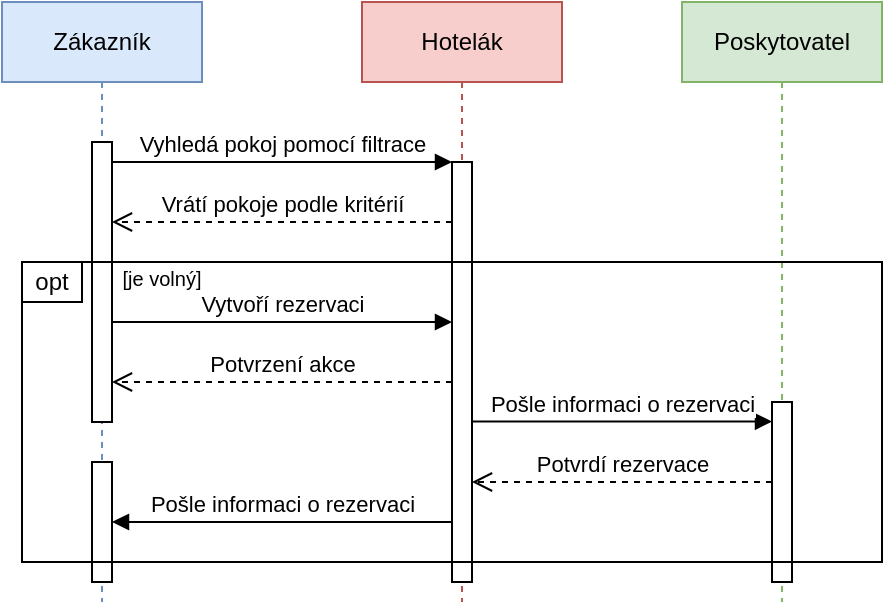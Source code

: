 <mxfile version="28.1.2">
  <diagram name="Page-1" id="2YBvvXClWsGukQMizWep">
    <mxGraphModel grid="1" page="1" gridSize="10" guides="1" tooltips="1" connect="1" arrows="1" fold="1" pageScale="1" pageWidth="850" pageHeight="1100" math="0" shadow="0">
      <root>
        <mxCell id="0" />
        <mxCell id="1" parent="0" />
        <mxCell id="aM9ryv3xv72pqoxQDRHE-1" value="Zákazník" style="shape=umlLifeline;perimeter=lifelinePerimeter;whiteSpace=wrap;html=1;container=0;dropTarget=0;collapsible=0;recursiveResize=0;outlineConnect=0;portConstraint=eastwest;newEdgeStyle={&quot;edgeStyle&quot;:&quot;elbowEdgeStyle&quot;,&quot;elbow&quot;:&quot;vertical&quot;,&quot;curved&quot;:0,&quot;rounded&quot;:0};fillColor=#dae8fc;strokeColor=#6c8ebf;" vertex="1" parent="1">
          <mxGeometry x="40" y="40" width="100" height="300" as="geometry" />
        </mxCell>
        <mxCell id="aM9ryv3xv72pqoxQDRHE-2" value="&lt;span style=&quot;color: rgba(0, 0, 0, 0); font-family: monospace; font-size: 0px; text-align: start;&quot;&gt;%3CmxGraphModel%3E%3Croot%3E%3CmxCell%20id%3D%220%22%2F%3E%3CmxCell%20id%3D%221%22%20parent%3D%220%22%2F%3E%3CmxCell%20id%3D%222%22%20value%3D%22Vytvo%C5%99%C3%AD%20rezervaci%22%20style%3D%22html%3D1%3BverticalAlign%3Dbottom%3BendArrow%3Dblock%3BedgeStyle%3DelbowEdgeStyle%3Belbow%3Dvertical%3Bcurved%3D0%3Brounded%3D0%3B%22%20edge%3D%221%22%20parent%3D%221%22%3E%3CmxGeometry%20relative%3D%221%22%20as%3D%22geometry%22%3E%3CmxPoint%20x%3D%2295%22%20y%3D%22200%22%20as%3D%22sourcePoint%22%2F%3E%3CArray%20as%3D%22points%22%3E%3CmxPoint%20x%3D%22170%22%20y%3D%22200%22%2F%3E%3C%2FArray%3E%3CmxPoint%20x%3D%22265%22%20y%3D%22200%22%20as%3D%22targetPoint%22%2F%3E%3C%2FmxGeometry%3E%3C%2FmxCell%3E%3C%2Froot%3E%3C%2FmxGraphModel%3E&lt;/span&gt;" style="html=1;points=[];perimeter=orthogonalPerimeter;outlineConnect=0;targetShapes=umlLifeline;portConstraint=eastwest;newEdgeStyle={&quot;edgeStyle&quot;:&quot;elbowEdgeStyle&quot;,&quot;elbow&quot;:&quot;vertical&quot;,&quot;curved&quot;:0,&quot;rounded&quot;:0};" vertex="1" parent="aM9ryv3xv72pqoxQDRHE-1">
          <mxGeometry x="45" y="70" width="10" height="140" as="geometry" />
        </mxCell>
        <mxCell id="0_TDXPjbN5DdkEpqWZOJ-18" value="&lt;span style=&quot;color: rgba(0, 0, 0, 0); font-family: monospace; font-size: 0px; text-align: start;&quot;&gt;%3CmxGraphModel%3E%3Croot%3E%3CmxCell%20id%3D%220%22%2F%3E%3CmxCell%20id%3D%221%22%20parent%3D%220%22%2F%3E%3CmxCell%20id%3D%222%22%20value%3D%22Vytvo%C5%99%C3%AD%20rezervaci%22%20style%3D%22html%3D1%3BverticalAlign%3Dbottom%3BendArrow%3Dblock%3BedgeStyle%3DelbowEdgeStyle%3Belbow%3Dvertical%3Bcurved%3D0%3Brounded%3D0%3B%22%20edge%3D%221%22%20parent%3D%221%22%3E%3CmxGeometry%20relative%3D%221%22%20as%3D%22geometry%22%3E%3CmxPoint%20x%3D%2295%22%20y%3D%22200%22%20as%3D%22sourcePoint%22%2F%3E%3CArray%20as%3D%22points%22%3E%3CmxPoint%20x%3D%22170%22%20y%3D%22200%22%2F%3E%3C%2FArray%3E%3CmxPoint%20x%3D%22265%22%20y%3D%22200%22%20as%3D%22targetPoint%22%2F%3E%3C%2FmxGeometry%3E%3C%2FmxCell%3E%3C%2Froot%3E%3C%2FmxGraphModel%3E&lt;/span&gt;" style="html=1;points=[];perimeter=orthogonalPerimeter;outlineConnect=0;targetShapes=umlLifeline;portConstraint=eastwest;newEdgeStyle={&quot;edgeStyle&quot;:&quot;elbowEdgeStyle&quot;,&quot;elbow&quot;:&quot;vertical&quot;,&quot;curved&quot;:0,&quot;rounded&quot;:0};" vertex="1" parent="aM9ryv3xv72pqoxQDRHE-1">
          <mxGeometry x="45" y="230" width="10" height="60" as="geometry" />
        </mxCell>
        <mxCell id="aM9ryv3xv72pqoxQDRHE-5" value="Hotelák" style="shape=umlLifeline;perimeter=lifelinePerimeter;whiteSpace=wrap;html=1;container=0;dropTarget=0;collapsible=0;recursiveResize=0;outlineConnect=0;portConstraint=eastwest;newEdgeStyle={&quot;edgeStyle&quot;:&quot;elbowEdgeStyle&quot;,&quot;elbow&quot;:&quot;vertical&quot;,&quot;curved&quot;:0,&quot;rounded&quot;:0};fillColor=#f8cecc;strokeColor=#b85450;" vertex="1" parent="1">
          <mxGeometry x="220" y="40" width="100" height="300" as="geometry" />
        </mxCell>
        <mxCell id="aM9ryv3xv72pqoxQDRHE-6" value="" style="html=1;points=[];perimeter=orthogonalPerimeter;outlineConnect=0;targetShapes=umlLifeline;portConstraint=eastwest;newEdgeStyle={&quot;edgeStyle&quot;:&quot;elbowEdgeStyle&quot;,&quot;elbow&quot;:&quot;vertical&quot;,&quot;curved&quot;:0,&quot;rounded&quot;:0};" vertex="1" parent="aM9ryv3xv72pqoxQDRHE-5">
          <mxGeometry x="45" y="80" width="10" height="210" as="geometry" />
        </mxCell>
        <mxCell id="aM9ryv3xv72pqoxQDRHE-7" value="Vyhledá pokoj pomocí filtrace" style="html=1;verticalAlign=bottom;endArrow=block;edgeStyle=elbowEdgeStyle;elbow=vertical;curved=0;rounded=0;" edge="1" parent="1" source="aM9ryv3xv72pqoxQDRHE-2" target="aM9ryv3xv72pqoxQDRHE-6">
          <mxGeometry relative="1" as="geometry">
            <mxPoint x="195" y="130" as="sourcePoint" />
            <Array as="points">
              <mxPoint x="180" y="120" />
            </Array>
          </mxGeometry>
        </mxCell>
        <mxCell id="aM9ryv3xv72pqoxQDRHE-8" value="Vrátí pokoje podle kritérií" style="html=1;verticalAlign=bottom;endArrow=open;dashed=1;endSize=8;edgeStyle=elbowEdgeStyle;elbow=horizontal;curved=0;rounded=0;" edge="1" parent="1">
          <mxGeometry relative="1" as="geometry">
            <mxPoint x="95" y="150" as="targetPoint" />
            <Array as="points">
              <mxPoint x="190" y="150" />
            </Array>
            <mxPoint x="265" y="150" as="sourcePoint" />
          </mxGeometry>
        </mxCell>
        <mxCell id="0_TDXPjbN5DdkEpqWZOJ-1" value="Poskytovatel" style="shape=umlLifeline;perimeter=lifelinePerimeter;whiteSpace=wrap;html=1;container=0;dropTarget=0;collapsible=0;recursiveResize=0;outlineConnect=0;portConstraint=eastwest;newEdgeStyle={&quot;edgeStyle&quot;:&quot;elbowEdgeStyle&quot;,&quot;elbow&quot;:&quot;vertical&quot;,&quot;curved&quot;:0,&quot;rounded&quot;:0};fillColor=#d5e8d4;strokeColor=#82b366;" vertex="1" parent="1">
          <mxGeometry x="380" y="40" width="100" height="300" as="geometry" />
        </mxCell>
        <mxCell id="0_TDXPjbN5DdkEpqWZOJ-2" value="" style="html=1;points=[];perimeter=orthogonalPerimeter;outlineConnect=0;targetShapes=umlLifeline;portConstraint=eastwest;newEdgeStyle={&quot;edgeStyle&quot;:&quot;elbowEdgeStyle&quot;,&quot;elbow&quot;:&quot;vertical&quot;,&quot;curved&quot;:0,&quot;rounded&quot;:0};" vertex="1" parent="0_TDXPjbN5DdkEpqWZOJ-1">
          <mxGeometry x="45" y="200" width="10" height="90" as="geometry" />
        </mxCell>
        <mxCell id="0_TDXPjbN5DdkEpqWZOJ-12" value="Pošle informaci o rezervaci" style="html=1;verticalAlign=bottom;endArrow=block;edgeStyle=elbowEdgeStyle;elbow=vertical;curved=0;rounded=0;" edge="1" parent="1" source="aM9ryv3xv72pqoxQDRHE-6" target="0_TDXPjbN5DdkEpqWZOJ-2">
          <mxGeometry relative="1" as="geometry">
            <mxPoint x="280" y="249.8" as="sourcePoint" />
            <Array as="points">
              <mxPoint x="355" y="249.8" />
            </Array>
            <mxPoint x="420" y="250" as="targetPoint" />
          </mxGeometry>
        </mxCell>
        <mxCell id="0_TDXPjbN5DdkEpqWZOJ-15" value="Potvrdí rezervace" style="html=1;verticalAlign=bottom;endArrow=open;dashed=1;endSize=8;edgeStyle=elbowEdgeStyle;elbow=horizontal;curved=0;rounded=0;" edge="1" parent="1">
          <mxGeometry relative="1" as="geometry">
            <mxPoint x="275" y="280" as="targetPoint" />
            <Array as="points">
              <mxPoint x="355" y="280" />
            </Array>
            <mxPoint x="425.0" y="280" as="sourcePoint" />
          </mxGeometry>
        </mxCell>
        <mxCell id="0_TDXPjbN5DdkEpqWZOJ-17" value="Pošle informaci o rezervaci" style="html=1;verticalAlign=bottom;endArrow=block;edgeStyle=elbowEdgeStyle;elbow=vertical;curved=0;rounded=0;" edge="1" parent="1" source="aM9ryv3xv72pqoxQDRHE-6">
          <mxGeometry relative="1" as="geometry">
            <mxPoint x="260" y="300" as="sourcePoint" />
            <Array as="points" />
            <mxPoint x="95" y="300" as="targetPoint" />
          </mxGeometry>
        </mxCell>
        <mxCell id="0_TDXPjbN5DdkEpqWZOJ-8" value="" style="rounded=0;whiteSpace=wrap;html=1;fillColor=none;" vertex="1" parent="1">
          <mxGeometry x="50" y="170" width="430" height="150" as="geometry" />
        </mxCell>
        <mxCell id="0_TDXPjbN5DdkEpqWZOJ-6" value="Vytvoří rezervaci" style="html=1;verticalAlign=bottom;endArrow=block;edgeStyle=elbowEdgeStyle;elbow=vertical;curved=0;rounded=0;" edge="1" parent="1">
          <mxGeometry relative="1" as="geometry">
            <mxPoint x="95" y="200" as="sourcePoint" />
            <Array as="points">
              <mxPoint x="175" y="200" />
            </Array>
            <mxPoint x="265" y="200" as="targetPoint" />
          </mxGeometry>
        </mxCell>
        <mxCell id="0_TDXPjbN5DdkEpqWZOJ-7" value="Potvrzení akce" style="html=1;verticalAlign=bottom;endArrow=open;dashed=1;endSize=8;edgeStyle=elbowEdgeStyle;elbow=horizontal;curved=0;rounded=0;" edge="1" parent="1">
          <mxGeometry relative="1" as="geometry">
            <mxPoint x="95" y="230.0" as="targetPoint" />
            <Array as="points">
              <mxPoint x="175" y="230" />
            </Array>
            <mxPoint x="265.0" y="230.0" as="sourcePoint" />
          </mxGeometry>
        </mxCell>
        <mxCell id="0_TDXPjbN5DdkEpqWZOJ-25" value="opt" style="rounded=0;whiteSpace=wrap;html=1;" vertex="1" parent="1">
          <mxGeometry x="50" y="170" width="30" height="20" as="geometry" />
        </mxCell>
        <mxCell id="0_TDXPjbN5DdkEpqWZOJ-26" value="[je volný]" style="text;html=1;align=center;verticalAlign=middle;whiteSpace=wrap;rounded=0;fontSize=10;" vertex="1" parent="1">
          <mxGeometry x="90" y="165" width="60" height="25" as="geometry" />
        </mxCell>
      </root>
    </mxGraphModel>
  </diagram>
</mxfile>
